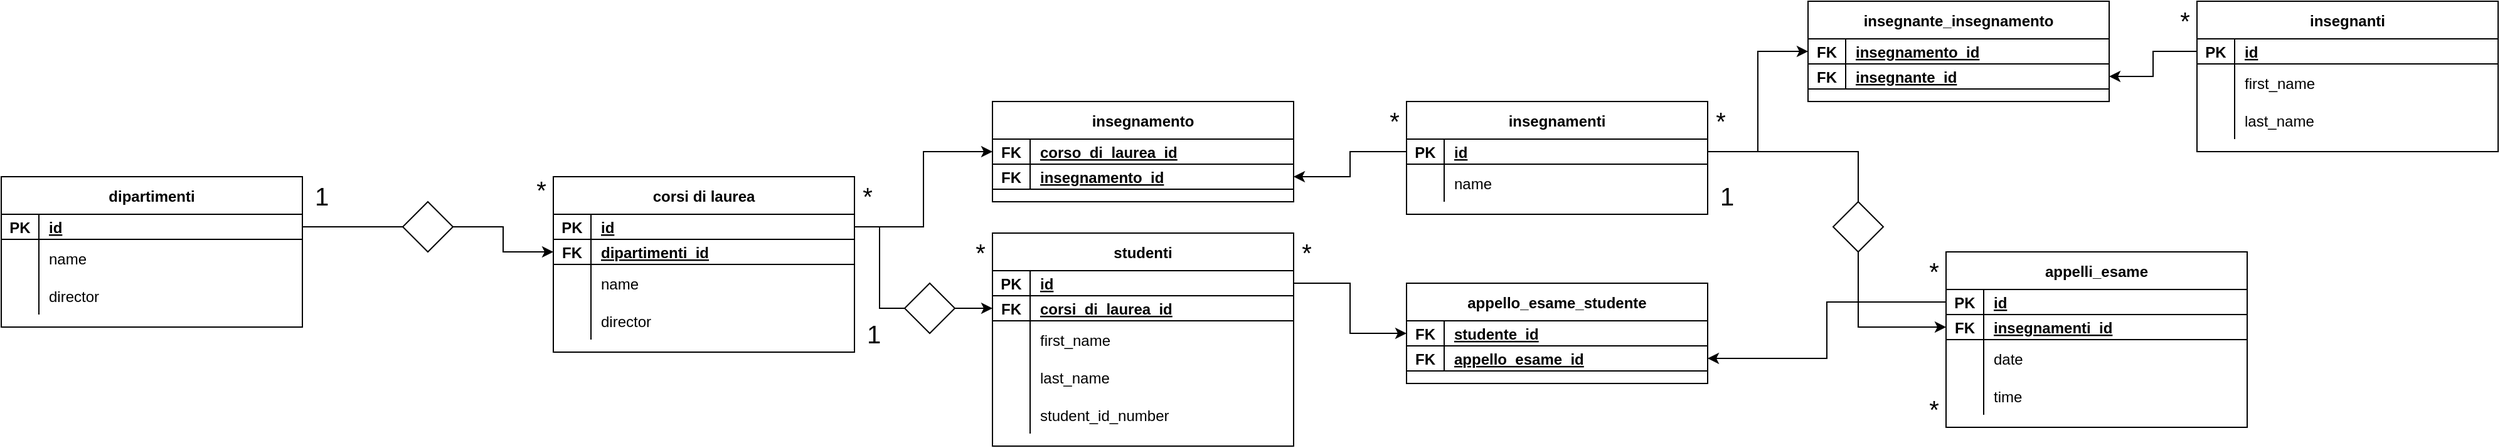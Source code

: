 <mxfile version="17.0.0" type="device"><diagram id="R2lEEEUBdFMjLlhIrx00" name="Page-1"><mxGraphModel dx="1075" dy="518" grid="1" gridSize="10" guides="1" tooltips="1" connect="1" arrows="1" fold="1" page="1" pageScale="1" pageWidth="850" pageHeight="1100" math="0" shadow="0" extFonts="Permanent Marker^https://fonts.googleapis.com/css?family=Permanent+Marker"><root><mxCell id="0"/><mxCell id="1" parent="0"/><mxCell id="UyLgI81GVn8td4IzQtl2-1" value="dipartimenti" style="shape=table;startSize=30;container=1;collapsible=1;childLayout=tableLayout;fixedRows=1;rowLines=0;fontStyle=1;align=center;resizeLast=1;" vertex="1" parent="1"><mxGeometry x="120" y="640" width="240" height="120" as="geometry"/></mxCell><mxCell id="UyLgI81GVn8td4IzQtl2-2" value="" style="shape=partialRectangle;collapsible=0;dropTarget=0;pointerEvents=0;fillColor=none;points=[[0,0.5],[1,0.5]];portConstraint=eastwest;top=0;left=0;right=0;bottom=1;" vertex="1" parent="UyLgI81GVn8td4IzQtl2-1"><mxGeometry y="30" width="240" height="20" as="geometry"/></mxCell><mxCell id="UyLgI81GVn8td4IzQtl2-3" value="PK" style="shape=partialRectangle;overflow=hidden;connectable=0;fillColor=none;top=0;left=0;bottom=0;right=0;fontStyle=1;" vertex="1" parent="UyLgI81GVn8td4IzQtl2-2"><mxGeometry width="30" height="20" as="geometry"><mxRectangle width="30" height="20" as="alternateBounds"/></mxGeometry></mxCell><mxCell id="UyLgI81GVn8td4IzQtl2-4" value="id" style="shape=partialRectangle;overflow=hidden;connectable=0;fillColor=none;top=0;left=0;bottom=0;right=0;align=left;spacingLeft=6;fontStyle=5;" vertex="1" parent="UyLgI81GVn8td4IzQtl2-2"><mxGeometry x="30" width="210" height="20" as="geometry"><mxRectangle width="210" height="20" as="alternateBounds"/></mxGeometry></mxCell><mxCell id="UyLgI81GVn8td4IzQtl2-5" value="" style="shape=partialRectangle;collapsible=0;dropTarget=0;pointerEvents=0;fillColor=none;points=[[0,0.5],[1,0.5]];portConstraint=eastwest;top=0;left=0;right=0;bottom=0;" vertex="1" parent="UyLgI81GVn8td4IzQtl2-1"><mxGeometry y="50" width="240" height="30" as="geometry"/></mxCell><mxCell id="UyLgI81GVn8td4IzQtl2-6" value="" style="shape=partialRectangle;overflow=hidden;connectable=0;fillColor=none;top=0;left=0;bottom=0;right=0;" vertex="1" parent="UyLgI81GVn8td4IzQtl2-5"><mxGeometry width="30" height="30" as="geometry"><mxRectangle width="30" height="30" as="alternateBounds"/></mxGeometry></mxCell><mxCell id="UyLgI81GVn8td4IzQtl2-7" value="name" style="shape=partialRectangle;overflow=hidden;connectable=0;fillColor=none;top=0;left=0;bottom=0;right=0;align=left;spacingLeft=6;" vertex="1" parent="UyLgI81GVn8td4IzQtl2-5"><mxGeometry x="30" width="210" height="30" as="geometry"><mxRectangle width="210" height="30" as="alternateBounds"/></mxGeometry></mxCell><mxCell id="UyLgI81GVn8td4IzQtl2-36" value="" style="shape=partialRectangle;collapsible=0;dropTarget=0;pointerEvents=0;fillColor=none;points=[[0,0.5],[1,0.5]];portConstraint=eastwest;top=0;left=0;right=0;bottom=0;" vertex="1" parent="UyLgI81GVn8td4IzQtl2-1"><mxGeometry y="80" width="240" height="30" as="geometry"/></mxCell><mxCell id="UyLgI81GVn8td4IzQtl2-37" value="" style="shape=partialRectangle;overflow=hidden;connectable=0;fillColor=none;top=0;left=0;bottom=0;right=0;" vertex="1" parent="UyLgI81GVn8td4IzQtl2-36"><mxGeometry width="30" height="30" as="geometry"><mxRectangle width="30" height="30" as="alternateBounds"/></mxGeometry></mxCell><mxCell id="UyLgI81GVn8td4IzQtl2-38" value="director" style="shape=partialRectangle;overflow=hidden;connectable=0;fillColor=none;top=0;left=0;bottom=0;right=0;align=left;spacingLeft=6;" vertex="1" parent="UyLgI81GVn8td4IzQtl2-36"><mxGeometry x="30" width="210" height="30" as="geometry"><mxRectangle width="210" height="30" as="alternateBounds"/></mxGeometry></mxCell><mxCell id="UyLgI81GVn8td4IzQtl2-8" value="corsi di laurea" style="shape=table;startSize=30;container=1;collapsible=1;childLayout=tableLayout;fixedRows=1;rowLines=0;fontStyle=1;align=center;resizeLast=1;" vertex="1" parent="1"><mxGeometry x="560" y="640" width="240" height="140" as="geometry"/></mxCell><mxCell id="UyLgI81GVn8td4IzQtl2-9" value="" style="shape=partialRectangle;collapsible=0;dropTarget=0;pointerEvents=0;fillColor=none;points=[[0,0.5],[1,0.5]];portConstraint=eastwest;top=0;left=0;right=0;bottom=1;" vertex="1" parent="UyLgI81GVn8td4IzQtl2-8"><mxGeometry y="30" width="240" height="20" as="geometry"/></mxCell><mxCell id="UyLgI81GVn8td4IzQtl2-10" value="PK" style="shape=partialRectangle;overflow=hidden;connectable=0;fillColor=none;top=0;left=0;bottom=0;right=0;fontStyle=1;" vertex="1" parent="UyLgI81GVn8td4IzQtl2-9"><mxGeometry width="30" height="20" as="geometry"><mxRectangle width="30" height="20" as="alternateBounds"/></mxGeometry></mxCell><mxCell id="UyLgI81GVn8td4IzQtl2-11" value="id " style="shape=partialRectangle;overflow=hidden;connectable=0;fillColor=none;top=0;left=0;bottom=0;right=0;align=left;spacingLeft=6;fontStyle=5;" vertex="1" parent="UyLgI81GVn8td4IzQtl2-9"><mxGeometry x="30" width="210" height="20" as="geometry"><mxRectangle width="210" height="20" as="alternateBounds"/></mxGeometry></mxCell><mxCell id="UyLgI81GVn8td4IzQtl2-60" value="" style="shape=partialRectangle;collapsible=0;dropTarget=0;pointerEvents=0;fillColor=none;points=[[0,0.5],[1,0.5]];portConstraint=eastwest;top=0;left=0;right=0;bottom=1;" vertex="1" parent="UyLgI81GVn8td4IzQtl2-8"><mxGeometry y="50" width="240" height="20" as="geometry"/></mxCell><mxCell id="UyLgI81GVn8td4IzQtl2-61" value="FK" style="shape=partialRectangle;overflow=hidden;connectable=0;fillColor=none;top=0;left=0;bottom=0;right=0;fontStyle=1;" vertex="1" parent="UyLgI81GVn8td4IzQtl2-60"><mxGeometry width="30" height="20" as="geometry"><mxRectangle width="30" height="20" as="alternateBounds"/></mxGeometry></mxCell><mxCell id="UyLgI81GVn8td4IzQtl2-62" value="dipartimenti_id" style="shape=partialRectangle;overflow=hidden;connectable=0;fillColor=none;top=0;left=0;bottom=0;right=0;align=left;spacingLeft=6;fontStyle=5;" vertex="1" parent="UyLgI81GVn8td4IzQtl2-60"><mxGeometry x="30" width="210" height="20" as="geometry"><mxRectangle width="210" height="20" as="alternateBounds"/></mxGeometry></mxCell><mxCell id="UyLgI81GVn8td4IzQtl2-12" value="" style="shape=partialRectangle;collapsible=0;dropTarget=0;pointerEvents=0;fillColor=none;points=[[0,0.5],[1,0.5]];portConstraint=eastwest;top=0;left=0;right=0;bottom=0;" vertex="1" parent="UyLgI81GVn8td4IzQtl2-8"><mxGeometry y="70" width="240" height="30" as="geometry"/></mxCell><mxCell id="UyLgI81GVn8td4IzQtl2-13" value="" style="shape=partialRectangle;overflow=hidden;connectable=0;fillColor=none;top=0;left=0;bottom=0;right=0;" vertex="1" parent="UyLgI81GVn8td4IzQtl2-12"><mxGeometry width="30" height="30" as="geometry"><mxRectangle width="30" height="30" as="alternateBounds"/></mxGeometry></mxCell><mxCell id="UyLgI81GVn8td4IzQtl2-14" value="name" style="shape=partialRectangle;overflow=hidden;connectable=0;fillColor=none;top=0;left=0;bottom=0;right=0;align=left;spacingLeft=6;" vertex="1" parent="UyLgI81GVn8td4IzQtl2-12"><mxGeometry x="30" width="210" height="30" as="geometry"><mxRectangle width="210" height="30" as="alternateBounds"/></mxGeometry></mxCell><mxCell id="UyLgI81GVn8td4IzQtl2-92" value="" style="shape=partialRectangle;collapsible=0;dropTarget=0;pointerEvents=0;fillColor=none;points=[[0,0.5],[1,0.5]];portConstraint=eastwest;top=0;left=0;right=0;bottom=0;" vertex="1" parent="UyLgI81GVn8td4IzQtl2-8"><mxGeometry y="100" width="240" height="30" as="geometry"/></mxCell><mxCell id="UyLgI81GVn8td4IzQtl2-93" value="" style="shape=partialRectangle;overflow=hidden;connectable=0;fillColor=none;top=0;left=0;bottom=0;right=0;" vertex="1" parent="UyLgI81GVn8td4IzQtl2-92"><mxGeometry width="30" height="30" as="geometry"><mxRectangle width="30" height="30" as="alternateBounds"/></mxGeometry></mxCell><mxCell id="UyLgI81GVn8td4IzQtl2-94" value="director" style="shape=partialRectangle;overflow=hidden;connectable=0;fillColor=none;top=0;left=0;bottom=0;right=0;align=left;spacingLeft=6;" vertex="1" parent="UyLgI81GVn8td4IzQtl2-92"><mxGeometry x="30" width="210" height="30" as="geometry"><mxRectangle width="210" height="30" as="alternateBounds"/></mxGeometry></mxCell><mxCell id="UyLgI81GVn8td4IzQtl2-58" value="1" style="text;html=1;align=center;verticalAlign=middle;resizable=0;points=[];autosize=1;strokeColor=none;fillColor=none;fontSize=20;" vertex="1" parent="1"><mxGeometry x="360" y="640" width="30" height="30" as="geometry"/></mxCell><mxCell id="UyLgI81GVn8td4IzQtl2-59" value="*" style="text;html=1;align=center;verticalAlign=middle;resizable=0;points=[];autosize=1;strokeColor=none;fillColor=none;fontSize=20;" vertex="1" parent="1"><mxGeometry x="540" y="635" width="20" height="30" as="geometry"/></mxCell><mxCell id="UyLgI81GVn8td4IzQtl2-63" value="insegnamenti" style="shape=table;startSize=30;container=1;collapsible=1;childLayout=tableLayout;fixedRows=1;rowLines=0;fontStyle=1;align=center;resizeLast=1;" vertex="1" parent="1"><mxGeometry x="1240" y="580" width="240" height="90" as="geometry"/></mxCell><mxCell id="UyLgI81GVn8td4IzQtl2-64" value="" style="shape=partialRectangle;collapsible=0;dropTarget=0;pointerEvents=0;fillColor=none;points=[[0,0.5],[1,0.5]];portConstraint=eastwest;top=0;left=0;right=0;bottom=1;" vertex="1" parent="UyLgI81GVn8td4IzQtl2-63"><mxGeometry y="30" width="240" height="20" as="geometry"/></mxCell><mxCell id="UyLgI81GVn8td4IzQtl2-65" value="PK" style="shape=partialRectangle;overflow=hidden;connectable=0;fillColor=none;top=0;left=0;bottom=0;right=0;fontStyle=1;" vertex="1" parent="UyLgI81GVn8td4IzQtl2-64"><mxGeometry width="30" height="20" as="geometry"><mxRectangle width="30" height="20" as="alternateBounds"/></mxGeometry></mxCell><mxCell id="UyLgI81GVn8td4IzQtl2-66" value="id " style="shape=partialRectangle;overflow=hidden;connectable=0;fillColor=none;top=0;left=0;bottom=0;right=0;align=left;spacingLeft=6;fontStyle=5;" vertex="1" parent="UyLgI81GVn8td4IzQtl2-64"><mxGeometry x="30" width="210" height="20" as="geometry"><mxRectangle width="210" height="20" as="alternateBounds"/></mxGeometry></mxCell><mxCell id="UyLgI81GVn8td4IzQtl2-70" value="" style="shape=partialRectangle;collapsible=0;dropTarget=0;pointerEvents=0;fillColor=none;points=[[0,0.5],[1,0.5]];portConstraint=eastwest;top=0;left=0;right=0;bottom=0;" vertex="1" parent="UyLgI81GVn8td4IzQtl2-63"><mxGeometry y="50" width="240" height="30" as="geometry"/></mxCell><mxCell id="UyLgI81GVn8td4IzQtl2-71" value="" style="shape=partialRectangle;overflow=hidden;connectable=0;fillColor=none;top=0;left=0;bottom=0;right=0;" vertex="1" parent="UyLgI81GVn8td4IzQtl2-70"><mxGeometry width="30" height="30" as="geometry"><mxRectangle width="30" height="30" as="alternateBounds"/></mxGeometry></mxCell><mxCell id="UyLgI81GVn8td4IzQtl2-72" value="name" style="shape=partialRectangle;overflow=hidden;connectable=0;fillColor=none;top=0;left=0;bottom=0;right=0;align=left;spacingLeft=6;" vertex="1" parent="UyLgI81GVn8td4IzQtl2-70"><mxGeometry x="30" width="210" height="30" as="geometry"><mxRectangle width="210" height="30" as="alternateBounds"/></mxGeometry></mxCell><mxCell id="UyLgI81GVn8td4IzQtl2-75" value="insegnamento" style="shape=table;startSize=30;container=1;collapsible=1;childLayout=tableLayout;fixedRows=1;rowLines=0;fontStyle=1;align=center;resizeLast=1;" vertex="1" parent="1"><mxGeometry x="910" y="580" width="240" height="80" as="geometry"/></mxCell><mxCell id="UyLgI81GVn8td4IzQtl2-76" value="" style="shape=partialRectangle;collapsible=0;dropTarget=0;pointerEvents=0;fillColor=none;points=[[0,0.5],[1,0.5]];portConstraint=eastwest;top=0;left=0;right=0;bottom=1;" vertex="1" parent="UyLgI81GVn8td4IzQtl2-75"><mxGeometry y="30" width="240" height="20" as="geometry"/></mxCell><mxCell id="UyLgI81GVn8td4IzQtl2-77" value="FK" style="shape=partialRectangle;overflow=hidden;connectable=0;fillColor=none;top=0;left=0;bottom=0;right=0;fontStyle=1;" vertex="1" parent="UyLgI81GVn8td4IzQtl2-76"><mxGeometry width="30" height="20" as="geometry"><mxRectangle width="30" height="20" as="alternateBounds"/></mxGeometry></mxCell><mxCell id="UyLgI81GVn8td4IzQtl2-78" value="corso_di_laurea_id" style="shape=partialRectangle;overflow=hidden;connectable=0;fillColor=none;top=0;left=0;bottom=0;right=0;align=left;spacingLeft=6;fontStyle=5;" vertex="1" parent="UyLgI81GVn8td4IzQtl2-76"><mxGeometry x="30" width="210" height="20" as="geometry"><mxRectangle width="210" height="20" as="alternateBounds"/></mxGeometry></mxCell><mxCell id="UyLgI81GVn8td4IzQtl2-79" value="" style="shape=partialRectangle;collapsible=0;dropTarget=0;pointerEvents=0;fillColor=none;points=[[0,0.5],[1,0.5]];portConstraint=eastwest;top=0;left=0;right=0;bottom=1;" vertex="1" parent="UyLgI81GVn8td4IzQtl2-75"><mxGeometry y="50" width="240" height="20" as="geometry"/></mxCell><mxCell id="UyLgI81GVn8td4IzQtl2-80" value="FK" style="shape=partialRectangle;overflow=hidden;connectable=0;fillColor=none;top=0;left=0;bottom=0;right=0;fontStyle=1;" vertex="1" parent="UyLgI81GVn8td4IzQtl2-79"><mxGeometry width="30" height="20" as="geometry"><mxRectangle width="30" height="20" as="alternateBounds"/></mxGeometry></mxCell><mxCell id="UyLgI81GVn8td4IzQtl2-81" value="insegnamento_id" style="shape=partialRectangle;overflow=hidden;connectable=0;fillColor=none;top=0;left=0;bottom=0;right=0;align=left;spacingLeft=6;fontStyle=5;" vertex="1" parent="UyLgI81GVn8td4IzQtl2-79"><mxGeometry x="30" width="210" height="20" as="geometry"><mxRectangle width="210" height="20" as="alternateBounds"/></mxGeometry></mxCell><mxCell id="UyLgI81GVn8td4IzQtl2-86" style="edgeStyle=orthogonalEdgeStyle;rounded=0;orthogonalLoop=1;jettySize=auto;html=1;exitX=1;exitY=0.5;exitDx=0;exitDy=0;entryX=0;entryY=0.5;entryDx=0;entryDy=0;" edge="1" parent="1" source="UyLgI81GVn8td4IzQtl2-9" target="UyLgI81GVn8td4IzQtl2-76"><mxGeometry relative="1" as="geometry"/></mxCell><mxCell id="UyLgI81GVn8td4IzQtl2-87" style="edgeStyle=orthogonalEdgeStyle;rounded=0;orthogonalLoop=1;jettySize=auto;html=1;entryX=1;entryY=0.5;entryDx=0;entryDy=0;" edge="1" parent="1" source="UyLgI81GVn8td4IzQtl2-64" target="UyLgI81GVn8td4IzQtl2-79"><mxGeometry relative="1" as="geometry"/></mxCell><mxCell id="UyLgI81GVn8td4IzQtl2-95" value="insegnante_insegnamento" style="shape=table;startSize=30;container=1;collapsible=1;childLayout=tableLayout;fixedRows=1;rowLines=0;fontStyle=1;align=center;resizeLast=1;" vertex="1" parent="1"><mxGeometry x="1560" y="500" width="240" height="80" as="geometry"/></mxCell><mxCell id="UyLgI81GVn8td4IzQtl2-96" value="" style="shape=partialRectangle;collapsible=0;dropTarget=0;pointerEvents=0;fillColor=none;points=[[0,0.5],[1,0.5]];portConstraint=eastwest;top=0;left=0;right=0;bottom=1;" vertex="1" parent="UyLgI81GVn8td4IzQtl2-95"><mxGeometry y="30" width="240" height="20" as="geometry"/></mxCell><mxCell id="UyLgI81GVn8td4IzQtl2-97" value="FK" style="shape=partialRectangle;overflow=hidden;connectable=0;fillColor=none;top=0;left=0;bottom=0;right=0;fontStyle=1;" vertex="1" parent="UyLgI81GVn8td4IzQtl2-96"><mxGeometry width="30" height="20" as="geometry"><mxRectangle width="30" height="20" as="alternateBounds"/></mxGeometry></mxCell><mxCell id="UyLgI81GVn8td4IzQtl2-98" value="insegnamento_id" style="shape=partialRectangle;overflow=hidden;connectable=0;fillColor=none;top=0;left=0;bottom=0;right=0;align=left;spacingLeft=6;fontStyle=5;" vertex="1" parent="UyLgI81GVn8td4IzQtl2-96"><mxGeometry x="30" width="210" height="20" as="geometry"><mxRectangle width="210" height="20" as="alternateBounds"/></mxGeometry></mxCell><mxCell id="UyLgI81GVn8td4IzQtl2-109" value="" style="shape=partialRectangle;collapsible=0;dropTarget=0;pointerEvents=0;fillColor=none;points=[[0,0.5],[1,0.5]];portConstraint=eastwest;top=0;left=0;right=0;bottom=1;" vertex="1" parent="UyLgI81GVn8td4IzQtl2-95"><mxGeometry y="50" width="240" height="20" as="geometry"/></mxCell><mxCell id="UyLgI81GVn8td4IzQtl2-110" value="FK" style="shape=partialRectangle;overflow=hidden;connectable=0;fillColor=none;top=0;left=0;bottom=0;right=0;fontStyle=1;" vertex="1" parent="UyLgI81GVn8td4IzQtl2-109"><mxGeometry width="30" height="20" as="geometry"><mxRectangle width="30" height="20" as="alternateBounds"/></mxGeometry></mxCell><mxCell id="UyLgI81GVn8td4IzQtl2-111" value="insegnante_id" style="shape=partialRectangle;overflow=hidden;connectable=0;fillColor=none;top=0;left=0;bottom=0;right=0;align=left;spacingLeft=6;fontStyle=5;" vertex="1" parent="UyLgI81GVn8td4IzQtl2-109"><mxGeometry x="30" width="210" height="20" as="geometry"><mxRectangle width="210" height="20" as="alternateBounds"/></mxGeometry></mxCell><mxCell id="UyLgI81GVn8td4IzQtl2-102" value="insegnanti" style="shape=table;startSize=30;container=1;collapsible=1;childLayout=tableLayout;fixedRows=1;rowLines=0;fontStyle=1;align=center;resizeLast=1;" vertex="1" parent="1"><mxGeometry x="1870" y="500" width="240" height="120" as="geometry"/></mxCell><mxCell id="UyLgI81GVn8td4IzQtl2-103" value="" style="shape=partialRectangle;collapsible=0;dropTarget=0;pointerEvents=0;fillColor=none;points=[[0,0.5],[1,0.5]];portConstraint=eastwest;top=0;left=0;right=0;bottom=1;" vertex="1" parent="UyLgI81GVn8td4IzQtl2-102"><mxGeometry y="30" width="240" height="20" as="geometry"/></mxCell><mxCell id="UyLgI81GVn8td4IzQtl2-104" value="PK" style="shape=partialRectangle;overflow=hidden;connectable=0;fillColor=none;top=0;left=0;bottom=0;right=0;fontStyle=1;" vertex="1" parent="UyLgI81GVn8td4IzQtl2-103"><mxGeometry width="30" height="20" as="geometry"><mxRectangle width="30" height="20" as="alternateBounds"/></mxGeometry></mxCell><mxCell id="UyLgI81GVn8td4IzQtl2-105" value="id " style="shape=partialRectangle;overflow=hidden;connectable=0;fillColor=none;top=0;left=0;bottom=0;right=0;align=left;spacingLeft=6;fontStyle=5;" vertex="1" parent="UyLgI81GVn8td4IzQtl2-103"><mxGeometry x="30" width="210" height="20" as="geometry"><mxRectangle width="210" height="20" as="alternateBounds"/></mxGeometry></mxCell><mxCell id="UyLgI81GVn8td4IzQtl2-106" value="" style="shape=partialRectangle;collapsible=0;dropTarget=0;pointerEvents=0;fillColor=none;points=[[0,0.5],[1,0.5]];portConstraint=eastwest;top=0;left=0;right=0;bottom=0;" vertex="1" parent="UyLgI81GVn8td4IzQtl2-102"><mxGeometry y="50" width="240" height="30" as="geometry"/></mxCell><mxCell id="UyLgI81GVn8td4IzQtl2-107" value="" style="shape=partialRectangle;overflow=hidden;connectable=0;fillColor=none;top=0;left=0;bottom=0;right=0;" vertex="1" parent="UyLgI81GVn8td4IzQtl2-106"><mxGeometry width="30" height="30" as="geometry"><mxRectangle width="30" height="30" as="alternateBounds"/></mxGeometry></mxCell><mxCell id="UyLgI81GVn8td4IzQtl2-108" value="first_name" style="shape=partialRectangle;overflow=hidden;connectable=0;fillColor=none;top=0;left=0;bottom=0;right=0;align=left;spacingLeft=6;" vertex="1" parent="UyLgI81GVn8td4IzQtl2-106"><mxGeometry x="30" width="210" height="30" as="geometry"><mxRectangle width="210" height="30" as="alternateBounds"/></mxGeometry></mxCell><mxCell id="UyLgI81GVn8td4IzQtl2-116" value="" style="shape=partialRectangle;collapsible=0;dropTarget=0;pointerEvents=0;fillColor=none;points=[[0,0.5],[1,0.5]];portConstraint=eastwest;top=0;left=0;right=0;bottom=0;" vertex="1" parent="UyLgI81GVn8td4IzQtl2-102"><mxGeometry y="80" width="240" height="30" as="geometry"/></mxCell><mxCell id="UyLgI81GVn8td4IzQtl2-117" value="" style="shape=partialRectangle;overflow=hidden;connectable=0;fillColor=none;top=0;left=0;bottom=0;right=0;" vertex="1" parent="UyLgI81GVn8td4IzQtl2-116"><mxGeometry width="30" height="30" as="geometry"><mxRectangle width="30" height="30" as="alternateBounds"/></mxGeometry></mxCell><mxCell id="UyLgI81GVn8td4IzQtl2-118" value="last_name" style="shape=partialRectangle;overflow=hidden;connectable=0;fillColor=none;top=0;left=0;bottom=0;right=0;align=left;spacingLeft=6;" vertex="1" parent="UyLgI81GVn8td4IzQtl2-116"><mxGeometry x="30" width="210" height="30" as="geometry"><mxRectangle width="210" height="30" as="alternateBounds"/></mxGeometry></mxCell><mxCell id="UyLgI81GVn8td4IzQtl2-112" style="edgeStyle=orthogonalEdgeStyle;rounded=0;orthogonalLoop=1;jettySize=auto;html=1;entryX=0;entryY=0.5;entryDx=0;entryDy=0;" edge="1" parent="1" source="UyLgI81GVn8td4IzQtl2-64" target="UyLgI81GVn8td4IzQtl2-96"><mxGeometry relative="1" as="geometry"/></mxCell><mxCell id="UyLgI81GVn8td4IzQtl2-113" style="edgeStyle=orthogonalEdgeStyle;rounded=0;orthogonalLoop=1;jettySize=auto;html=1;entryX=1;entryY=0.5;entryDx=0;entryDy=0;" edge="1" parent="1" source="UyLgI81GVn8td4IzQtl2-103" target="UyLgI81GVn8td4IzQtl2-109"><mxGeometry relative="1" as="geometry"/></mxCell><mxCell id="UyLgI81GVn8td4IzQtl2-119" value="appelli_esame" style="shape=table;startSize=30;container=1;collapsible=1;childLayout=tableLayout;fixedRows=1;rowLines=0;fontStyle=1;align=center;resizeLast=1;" vertex="1" parent="1"><mxGeometry x="1670" y="700" width="240" height="140" as="geometry"/></mxCell><mxCell id="UyLgI81GVn8td4IzQtl2-120" value="" style="shape=partialRectangle;collapsible=0;dropTarget=0;pointerEvents=0;fillColor=none;points=[[0,0.5],[1,0.5]];portConstraint=eastwest;top=0;left=0;right=0;bottom=1;" vertex="1" parent="UyLgI81GVn8td4IzQtl2-119"><mxGeometry y="30" width="240" height="20" as="geometry"/></mxCell><mxCell id="UyLgI81GVn8td4IzQtl2-121" value="PK" style="shape=partialRectangle;overflow=hidden;connectable=0;fillColor=none;top=0;left=0;bottom=0;right=0;fontStyle=1;" vertex="1" parent="UyLgI81GVn8td4IzQtl2-120"><mxGeometry width="30" height="20" as="geometry"><mxRectangle width="30" height="20" as="alternateBounds"/></mxGeometry></mxCell><mxCell id="UyLgI81GVn8td4IzQtl2-122" value="id " style="shape=partialRectangle;overflow=hidden;connectable=0;fillColor=none;top=0;left=0;bottom=0;right=0;align=left;spacingLeft=6;fontStyle=5;" vertex="1" parent="UyLgI81GVn8td4IzQtl2-120"><mxGeometry x="30" width="210" height="20" as="geometry"><mxRectangle width="210" height="20" as="alternateBounds"/></mxGeometry></mxCell><mxCell id="UyLgI81GVn8td4IzQtl2-129" value="" style="shape=partialRectangle;collapsible=0;dropTarget=0;pointerEvents=0;fillColor=none;points=[[0,0.5],[1,0.5]];portConstraint=eastwest;top=0;left=0;right=0;bottom=1;" vertex="1" parent="UyLgI81GVn8td4IzQtl2-119"><mxGeometry y="50" width="240" height="20" as="geometry"/></mxCell><mxCell id="UyLgI81GVn8td4IzQtl2-130" value="FK" style="shape=partialRectangle;overflow=hidden;connectable=0;fillColor=none;top=0;left=0;bottom=0;right=0;fontStyle=1;" vertex="1" parent="UyLgI81GVn8td4IzQtl2-129"><mxGeometry width="30" height="20" as="geometry"><mxRectangle width="30" height="20" as="alternateBounds"/></mxGeometry></mxCell><mxCell id="UyLgI81GVn8td4IzQtl2-131" value="insegnamenti_id" style="shape=partialRectangle;overflow=hidden;connectable=0;fillColor=none;top=0;left=0;bottom=0;right=0;align=left;spacingLeft=6;fontStyle=5;" vertex="1" parent="UyLgI81GVn8td4IzQtl2-129"><mxGeometry x="30" width="210" height="20" as="geometry"><mxRectangle width="210" height="20" as="alternateBounds"/></mxGeometry></mxCell><mxCell id="UyLgI81GVn8td4IzQtl2-123" value="" style="shape=partialRectangle;collapsible=0;dropTarget=0;pointerEvents=0;fillColor=none;points=[[0,0.5],[1,0.5]];portConstraint=eastwest;top=0;left=0;right=0;bottom=0;" vertex="1" parent="UyLgI81GVn8td4IzQtl2-119"><mxGeometry y="70" width="240" height="30" as="geometry"/></mxCell><mxCell id="UyLgI81GVn8td4IzQtl2-124" value="" style="shape=partialRectangle;overflow=hidden;connectable=0;fillColor=none;top=0;left=0;bottom=0;right=0;" vertex="1" parent="UyLgI81GVn8td4IzQtl2-123"><mxGeometry width="30" height="30" as="geometry"><mxRectangle width="30" height="30" as="alternateBounds"/></mxGeometry></mxCell><mxCell id="UyLgI81GVn8td4IzQtl2-125" value="date" style="shape=partialRectangle;overflow=hidden;connectable=0;fillColor=none;top=0;left=0;bottom=0;right=0;align=left;spacingLeft=6;" vertex="1" parent="UyLgI81GVn8td4IzQtl2-123"><mxGeometry x="30" width="210" height="30" as="geometry"><mxRectangle width="210" height="30" as="alternateBounds"/></mxGeometry></mxCell><mxCell id="UyLgI81GVn8td4IzQtl2-126" value="" style="shape=partialRectangle;collapsible=0;dropTarget=0;pointerEvents=0;fillColor=none;points=[[0,0.5],[1,0.5]];portConstraint=eastwest;top=0;left=0;right=0;bottom=0;" vertex="1" parent="UyLgI81GVn8td4IzQtl2-119"><mxGeometry y="100" width="240" height="30" as="geometry"/></mxCell><mxCell id="UyLgI81GVn8td4IzQtl2-127" value="" style="shape=partialRectangle;overflow=hidden;connectable=0;fillColor=none;top=0;left=0;bottom=0;right=0;" vertex="1" parent="UyLgI81GVn8td4IzQtl2-126"><mxGeometry width="30" height="30" as="geometry"><mxRectangle width="30" height="30" as="alternateBounds"/></mxGeometry></mxCell><mxCell id="UyLgI81GVn8td4IzQtl2-128" value="time" style="shape=partialRectangle;overflow=hidden;connectable=0;fillColor=none;top=0;left=0;bottom=0;right=0;align=left;spacingLeft=6;" vertex="1" parent="UyLgI81GVn8td4IzQtl2-126"><mxGeometry x="30" width="210" height="30" as="geometry"><mxRectangle width="210" height="30" as="alternateBounds"/></mxGeometry></mxCell><mxCell id="UyLgI81GVn8td4IzQtl2-135" value="studenti" style="shape=table;startSize=30;container=1;collapsible=1;childLayout=tableLayout;fixedRows=1;rowLines=0;fontStyle=1;align=center;resizeLast=1;" vertex="1" parent="1"><mxGeometry x="910" y="685" width="240" height="170" as="geometry"/></mxCell><mxCell id="UyLgI81GVn8td4IzQtl2-136" value="" style="shape=partialRectangle;collapsible=0;dropTarget=0;pointerEvents=0;fillColor=none;points=[[0,0.5],[1,0.5]];portConstraint=eastwest;top=0;left=0;right=0;bottom=1;" vertex="1" parent="UyLgI81GVn8td4IzQtl2-135"><mxGeometry y="30" width="240" height="20" as="geometry"/></mxCell><mxCell id="UyLgI81GVn8td4IzQtl2-137" value="PK" style="shape=partialRectangle;overflow=hidden;connectable=0;fillColor=none;top=0;left=0;bottom=0;right=0;fontStyle=1;" vertex="1" parent="UyLgI81GVn8td4IzQtl2-136"><mxGeometry width="30" height="20" as="geometry"><mxRectangle width="30" height="20" as="alternateBounds"/></mxGeometry></mxCell><mxCell id="UyLgI81GVn8td4IzQtl2-138" value="id " style="shape=partialRectangle;overflow=hidden;connectable=0;fillColor=none;top=0;left=0;bottom=0;right=0;align=left;spacingLeft=6;fontStyle=5;" vertex="1" parent="UyLgI81GVn8td4IzQtl2-136"><mxGeometry x="30" width="210" height="20" as="geometry"><mxRectangle width="210" height="20" as="alternateBounds"/></mxGeometry></mxCell><mxCell id="UyLgI81GVn8td4IzQtl2-142" value="" style="shape=partialRectangle;collapsible=0;dropTarget=0;pointerEvents=0;fillColor=none;points=[[0,0.5],[1,0.5]];portConstraint=eastwest;top=0;left=0;right=0;bottom=1;" vertex="1" parent="UyLgI81GVn8td4IzQtl2-135"><mxGeometry y="50" width="240" height="20" as="geometry"/></mxCell><mxCell id="UyLgI81GVn8td4IzQtl2-143" value="FK" style="shape=partialRectangle;overflow=hidden;connectable=0;fillColor=none;top=0;left=0;bottom=0;right=0;fontStyle=1;" vertex="1" parent="UyLgI81GVn8td4IzQtl2-142"><mxGeometry width="30" height="20" as="geometry"><mxRectangle width="30" height="20" as="alternateBounds"/></mxGeometry></mxCell><mxCell id="UyLgI81GVn8td4IzQtl2-144" value="corsi_di_laurea_id" style="shape=partialRectangle;overflow=hidden;connectable=0;fillColor=none;top=0;left=0;bottom=0;right=0;align=left;spacingLeft=6;fontStyle=5;" vertex="1" parent="UyLgI81GVn8td4IzQtl2-142"><mxGeometry x="30" width="210" height="20" as="geometry"><mxRectangle width="210" height="20" as="alternateBounds"/></mxGeometry></mxCell><mxCell id="UyLgI81GVn8td4IzQtl2-139" value="" style="shape=partialRectangle;collapsible=0;dropTarget=0;pointerEvents=0;fillColor=none;points=[[0,0.5],[1,0.5]];portConstraint=eastwest;top=0;left=0;right=0;bottom=0;" vertex="1" parent="UyLgI81GVn8td4IzQtl2-135"><mxGeometry y="70" width="240" height="30" as="geometry"/></mxCell><mxCell id="UyLgI81GVn8td4IzQtl2-140" value="" style="shape=partialRectangle;overflow=hidden;connectable=0;fillColor=none;top=0;left=0;bottom=0;right=0;" vertex="1" parent="UyLgI81GVn8td4IzQtl2-139"><mxGeometry width="30" height="30" as="geometry"><mxRectangle width="30" height="30" as="alternateBounds"/></mxGeometry></mxCell><mxCell id="UyLgI81GVn8td4IzQtl2-141" value="first_name" style="shape=partialRectangle;overflow=hidden;connectable=0;fillColor=none;top=0;left=0;bottom=0;right=0;align=left;spacingLeft=6;" vertex="1" parent="UyLgI81GVn8td4IzQtl2-139"><mxGeometry x="30" width="210" height="30" as="geometry"><mxRectangle width="210" height="30" as="alternateBounds"/></mxGeometry></mxCell><mxCell id="UyLgI81GVn8td4IzQtl2-146" value="" style="shape=partialRectangle;collapsible=0;dropTarget=0;pointerEvents=0;fillColor=none;points=[[0,0.5],[1,0.5]];portConstraint=eastwest;top=0;left=0;right=0;bottom=0;" vertex="1" parent="UyLgI81GVn8td4IzQtl2-135"><mxGeometry y="100" width="240" height="30" as="geometry"/></mxCell><mxCell id="UyLgI81GVn8td4IzQtl2-147" value="" style="shape=partialRectangle;overflow=hidden;connectable=0;fillColor=none;top=0;left=0;bottom=0;right=0;" vertex="1" parent="UyLgI81GVn8td4IzQtl2-146"><mxGeometry width="30" height="30" as="geometry"><mxRectangle width="30" height="30" as="alternateBounds"/></mxGeometry></mxCell><mxCell id="UyLgI81GVn8td4IzQtl2-148" value="last_name" style="shape=partialRectangle;overflow=hidden;connectable=0;fillColor=none;top=0;left=0;bottom=0;right=0;align=left;spacingLeft=6;" vertex="1" parent="UyLgI81GVn8td4IzQtl2-146"><mxGeometry x="30" width="210" height="30" as="geometry"><mxRectangle width="210" height="30" as="alternateBounds"/></mxGeometry></mxCell><mxCell id="UyLgI81GVn8td4IzQtl2-149" value="" style="shape=partialRectangle;collapsible=0;dropTarget=0;pointerEvents=0;fillColor=none;points=[[0,0.5],[1,0.5]];portConstraint=eastwest;top=0;left=0;right=0;bottom=0;" vertex="1" parent="UyLgI81GVn8td4IzQtl2-135"><mxGeometry y="130" width="240" height="30" as="geometry"/></mxCell><mxCell id="UyLgI81GVn8td4IzQtl2-150" value="" style="shape=partialRectangle;overflow=hidden;connectable=0;fillColor=none;top=0;left=0;bottom=0;right=0;" vertex="1" parent="UyLgI81GVn8td4IzQtl2-149"><mxGeometry width="30" height="30" as="geometry"><mxRectangle width="30" height="30" as="alternateBounds"/></mxGeometry></mxCell><mxCell id="UyLgI81GVn8td4IzQtl2-151" value="student_id_number" style="shape=partialRectangle;overflow=hidden;connectable=0;fillColor=none;top=0;left=0;bottom=0;right=0;align=left;spacingLeft=6;" vertex="1" parent="UyLgI81GVn8td4IzQtl2-149"><mxGeometry x="30" width="210" height="30" as="geometry"><mxRectangle width="210" height="30" as="alternateBounds"/></mxGeometry></mxCell><mxCell id="UyLgI81GVn8td4IzQtl2-145" style="edgeStyle=orthogonalEdgeStyle;rounded=0;orthogonalLoop=1;jettySize=auto;html=1;entryX=0;entryY=0.5;entryDx=0;entryDy=0;startArrow=none;" edge="1" parent="1" source="UyLgI81GVn8td4IzQtl2-165" target="UyLgI81GVn8td4IzQtl2-142"><mxGeometry relative="1" as="geometry"/></mxCell><mxCell id="UyLgI81GVn8td4IzQtl2-152" value="appello_esame_studente" style="shape=table;startSize=30;container=1;collapsible=1;childLayout=tableLayout;fixedRows=1;rowLines=0;fontStyle=1;align=center;resizeLast=1;" vertex="1" parent="1"><mxGeometry x="1240" y="725" width="240" height="80" as="geometry"/></mxCell><mxCell id="UyLgI81GVn8td4IzQtl2-153" value="" style="shape=partialRectangle;collapsible=0;dropTarget=0;pointerEvents=0;fillColor=none;points=[[0,0.5],[1,0.5]];portConstraint=eastwest;top=0;left=0;right=0;bottom=1;" vertex="1" parent="UyLgI81GVn8td4IzQtl2-152"><mxGeometry y="30" width="240" height="20" as="geometry"/></mxCell><mxCell id="UyLgI81GVn8td4IzQtl2-154" value="FK" style="shape=partialRectangle;overflow=hidden;connectable=0;fillColor=none;top=0;left=0;bottom=0;right=0;fontStyle=1;" vertex="1" parent="UyLgI81GVn8td4IzQtl2-153"><mxGeometry width="30" height="20" as="geometry"><mxRectangle width="30" height="20" as="alternateBounds"/></mxGeometry></mxCell><mxCell id="UyLgI81GVn8td4IzQtl2-155" value="studente_id" style="shape=partialRectangle;overflow=hidden;connectable=0;fillColor=none;top=0;left=0;bottom=0;right=0;align=left;spacingLeft=6;fontStyle=5;" vertex="1" parent="UyLgI81GVn8td4IzQtl2-153"><mxGeometry x="30" width="210" height="20" as="geometry"><mxRectangle width="210" height="20" as="alternateBounds"/></mxGeometry></mxCell><mxCell id="UyLgI81GVn8td4IzQtl2-156" value="" style="shape=partialRectangle;collapsible=0;dropTarget=0;pointerEvents=0;fillColor=none;points=[[0,0.5],[1,0.5]];portConstraint=eastwest;top=0;left=0;right=0;bottom=1;" vertex="1" parent="UyLgI81GVn8td4IzQtl2-152"><mxGeometry y="50" width="240" height="20" as="geometry"/></mxCell><mxCell id="UyLgI81GVn8td4IzQtl2-157" value="FK" style="shape=partialRectangle;overflow=hidden;connectable=0;fillColor=none;top=0;left=0;bottom=0;right=0;fontStyle=1;" vertex="1" parent="UyLgI81GVn8td4IzQtl2-156"><mxGeometry width="30" height="20" as="geometry"><mxRectangle width="30" height="20" as="alternateBounds"/></mxGeometry></mxCell><mxCell id="UyLgI81GVn8td4IzQtl2-158" value="appello_esame_id" style="shape=partialRectangle;overflow=hidden;connectable=0;fillColor=none;top=0;left=0;bottom=0;right=0;align=left;spacingLeft=6;fontStyle=5;" vertex="1" parent="UyLgI81GVn8td4IzQtl2-156"><mxGeometry x="30" width="210" height="20" as="geometry"><mxRectangle width="210" height="20" as="alternateBounds"/></mxGeometry></mxCell><mxCell id="UyLgI81GVn8td4IzQtl2-160" style="edgeStyle=orthogonalEdgeStyle;rounded=0;orthogonalLoop=1;jettySize=auto;html=1;entryX=0;entryY=0.5;entryDx=0;entryDy=0;" edge="1" parent="1" source="UyLgI81GVn8td4IzQtl2-136" target="UyLgI81GVn8td4IzQtl2-153"><mxGeometry relative="1" as="geometry"/></mxCell><mxCell id="UyLgI81GVn8td4IzQtl2-165" value="" style="rhombus;whiteSpace=wrap;html=1;" vertex="1" parent="1"><mxGeometry x="840" y="725" width="40" height="40" as="geometry"/></mxCell><mxCell id="UyLgI81GVn8td4IzQtl2-168" value="" style="edgeStyle=orthogonalEdgeStyle;rounded=0;orthogonalLoop=1;jettySize=auto;html=1;entryX=0;entryY=0.5;entryDx=0;entryDy=0;endArrow=none;" edge="1" parent="1" source="UyLgI81GVn8td4IzQtl2-9" target="UyLgI81GVn8td4IzQtl2-165"><mxGeometry relative="1" as="geometry"><mxPoint x="800" y="680" as="sourcePoint"/><mxPoint x="910" y="830" as="targetPoint"/></mxGeometry></mxCell><mxCell id="UyLgI81GVn8td4IzQtl2-184" style="edgeStyle=orthogonalEdgeStyle;rounded=0;orthogonalLoop=1;jettySize=auto;html=1;entryX=1;entryY=0.5;entryDx=0;entryDy=0;" edge="1" parent="1" source="UyLgI81GVn8td4IzQtl2-120" target="UyLgI81GVn8td4IzQtl2-156"><mxGeometry relative="1" as="geometry"/></mxCell><mxCell id="UyLgI81GVn8td4IzQtl2-195" style="edgeStyle=orthogonalEdgeStyle;rounded=0;orthogonalLoop=1;jettySize=auto;html=1;entryX=0;entryY=0.5;entryDx=0;entryDy=0;startArrow=none;exitX=0.5;exitY=1;exitDx=0;exitDy=0;" edge="1" parent="1" source="UyLgI81GVn8td4IzQtl2-196" target="UyLgI81GVn8td4IzQtl2-129"><mxGeometry relative="1" as="geometry"><Array as="points"><mxPoint x="1600" y="760"/></Array></mxGeometry></mxCell><mxCell id="UyLgI81GVn8td4IzQtl2-196" value="" style="rhombus;whiteSpace=wrap;html=1;" vertex="1" parent="1"><mxGeometry x="1580" y="660" width="40" height="40" as="geometry"/></mxCell><mxCell id="UyLgI81GVn8td4IzQtl2-197" value="" style="edgeStyle=orthogonalEdgeStyle;rounded=0;orthogonalLoop=1;jettySize=auto;html=1;endArrow=none;entryX=0.5;entryY=0;entryDx=0;entryDy=0;" edge="1" parent="1" source="UyLgI81GVn8td4IzQtl2-64" target="UyLgI81GVn8td4IzQtl2-196"><mxGeometry relative="1" as="geometry"><mxPoint x="1470" y="620" as="sourcePoint"/><mxPoint x="1580" y="630" as="targetPoint"/><Array as="points"/></mxGeometry></mxCell><mxCell id="UyLgI81GVn8td4IzQtl2-216" style="edgeStyle=orthogonalEdgeStyle;rounded=0;orthogonalLoop=1;jettySize=auto;html=1;entryX=0;entryY=0.5;entryDx=0;entryDy=0;startArrow=none;" edge="1" parent="1" source="UyLgI81GVn8td4IzQtl2-217" target="UyLgI81GVn8td4IzQtl2-60"><mxGeometry relative="1" as="geometry"/></mxCell><mxCell id="UyLgI81GVn8td4IzQtl2-217" value="" style="rhombus;whiteSpace=wrap;html=1;" vertex="1" parent="1"><mxGeometry x="440" y="660" width="40" height="40" as="geometry"/></mxCell><mxCell id="UyLgI81GVn8td4IzQtl2-218" value="" style="edgeStyle=orthogonalEdgeStyle;rounded=0;orthogonalLoop=1;jettySize=auto;html=1;entryX=0;entryY=0.5;entryDx=0;entryDy=0;endArrow=none;" edge="1" parent="1" source="UyLgI81GVn8td4IzQtl2-2" target="UyLgI81GVn8td4IzQtl2-217"><mxGeometry relative="1" as="geometry"><mxPoint x="360" y="680.04" as="sourcePoint"/><mxPoint x="560" y="700" as="targetPoint"/></mxGeometry></mxCell><mxCell id="UyLgI81GVn8td4IzQtl2-220" value="1" style="text;html=1;align=center;verticalAlign=middle;resizable=0;points=[];autosize=1;strokeColor=none;fillColor=none;fontSize=20;" vertex="1" parent="1"><mxGeometry x="800" y="750" width="30" height="30" as="geometry"/></mxCell><mxCell id="UyLgI81GVn8td4IzQtl2-221" value="1" style="text;html=1;align=center;verticalAlign=middle;resizable=0;points=[];autosize=1;strokeColor=none;fillColor=none;fontSize=20;" vertex="1" parent="1"><mxGeometry x="1480" y="640" width="30" height="30" as="geometry"/></mxCell><mxCell id="UyLgI81GVn8td4IzQtl2-222" value="*" style="text;html=1;align=center;verticalAlign=middle;resizable=0;points=[];autosize=1;strokeColor=none;fillColor=none;fontSize=20;" vertex="1" parent="1"><mxGeometry x="800" y="640" width="20" height="30" as="geometry"/></mxCell><mxCell id="UyLgI81GVn8td4IzQtl2-223" value="*" style="text;html=1;align=center;verticalAlign=middle;resizable=0;points=[];autosize=1;strokeColor=none;fillColor=none;fontSize=20;" vertex="1" parent="1"><mxGeometry x="890" y="685" width="20" height="30" as="geometry"/></mxCell><mxCell id="UyLgI81GVn8td4IzQtl2-224" value="*" style="text;html=1;align=center;verticalAlign=middle;resizable=0;points=[];autosize=1;strokeColor=none;fillColor=none;fontSize=20;" vertex="1" parent="1"><mxGeometry x="1150" y="685" width="20" height="30" as="geometry"/></mxCell><mxCell id="UyLgI81GVn8td4IzQtl2-225" value="*" style="text;html=1;align=center;verticalAlign=middle;resizable=0;points=[];autosize=1;strokeColor=none;fillColor=none;fontSize=20;" vertex="1" parent="1"><mxGeometry x="1220" y="580" width="20" height="30" as="geometry"/></mxCell><mxCell id="UyLgI81GVn8td4IzQtl2-226" value="*" style="text;html=1;align=center;verticalAlign=middle;resizable=0;points=[];autosize=1;strokeColor=none;fillColor=none;fontSize=20;" vertex="1" parent="1"><mxGeometry x="1480" y="580" width="20" height="30" as="geometry"/></mxCell><mxCell id="UyLgI81GVn8td4IzQtl2-227" value="*" style="text;html=1;align=center;verticalAlign=middle;resizable=0;points=[];autosize=1;strokeColor=none;fillColor=none;fontSize=20;" vertex="1" parent="1"><mxGeometry x="1650" y="700" width="20" height="30" as="geometry"/></mxCell><mxCell id="UyLgI81GVn8td4IzQtl2-228" value="*" style="text;html=1;align=center;verticalAlign=middle;resizable=0;points=[];autosize=1;strokeColor=none;fillColor=none;fontSize=20;" vertex="1" parent="1"><mxGeometry x="1650" y="810" width="20" height="30" as="geometry"/></mxCell><mxCell id="UyLgI81GVn8td4IzQtl2-229" value="*" style="text;html=1;align=center;verticalAlign=middle;resizable=0;points=[];autosize=1;strokeColor=none;fillColor=none;fontSize=20;" vertex="1" parent="1"><mxGeometry x="1850" y="500" width="20" height="30" as="geometry"/></mxCell></root></mxGraphModel></diagram></mxfile>